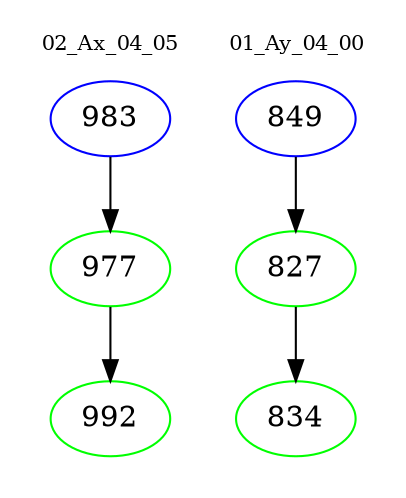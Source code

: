 digraph{
subgraph cluster_0 {
color = white
label = "02_Ax_04_05";
fontsize=10;
T0_983 [label="983", color="blue"]
T0_983 -> T0_977 [color="black"]
T0_977 [label="977", color="green"]
T0_977 -> T0_992 [color="black"]
T0_992 [label="992", color="green"]
}
subgraph cluster_1 {
color = white
label = "01_Ay_04_00";
fontsize=10;
T1_849 [label="849", color="blue"]
T1_849 -> T1_827 [color="black"]
T1_827 [label="827", color="green"]
T1_827 -> T1_834 [color="black"]
T1_834 [label="834", color="green"]
}
}
